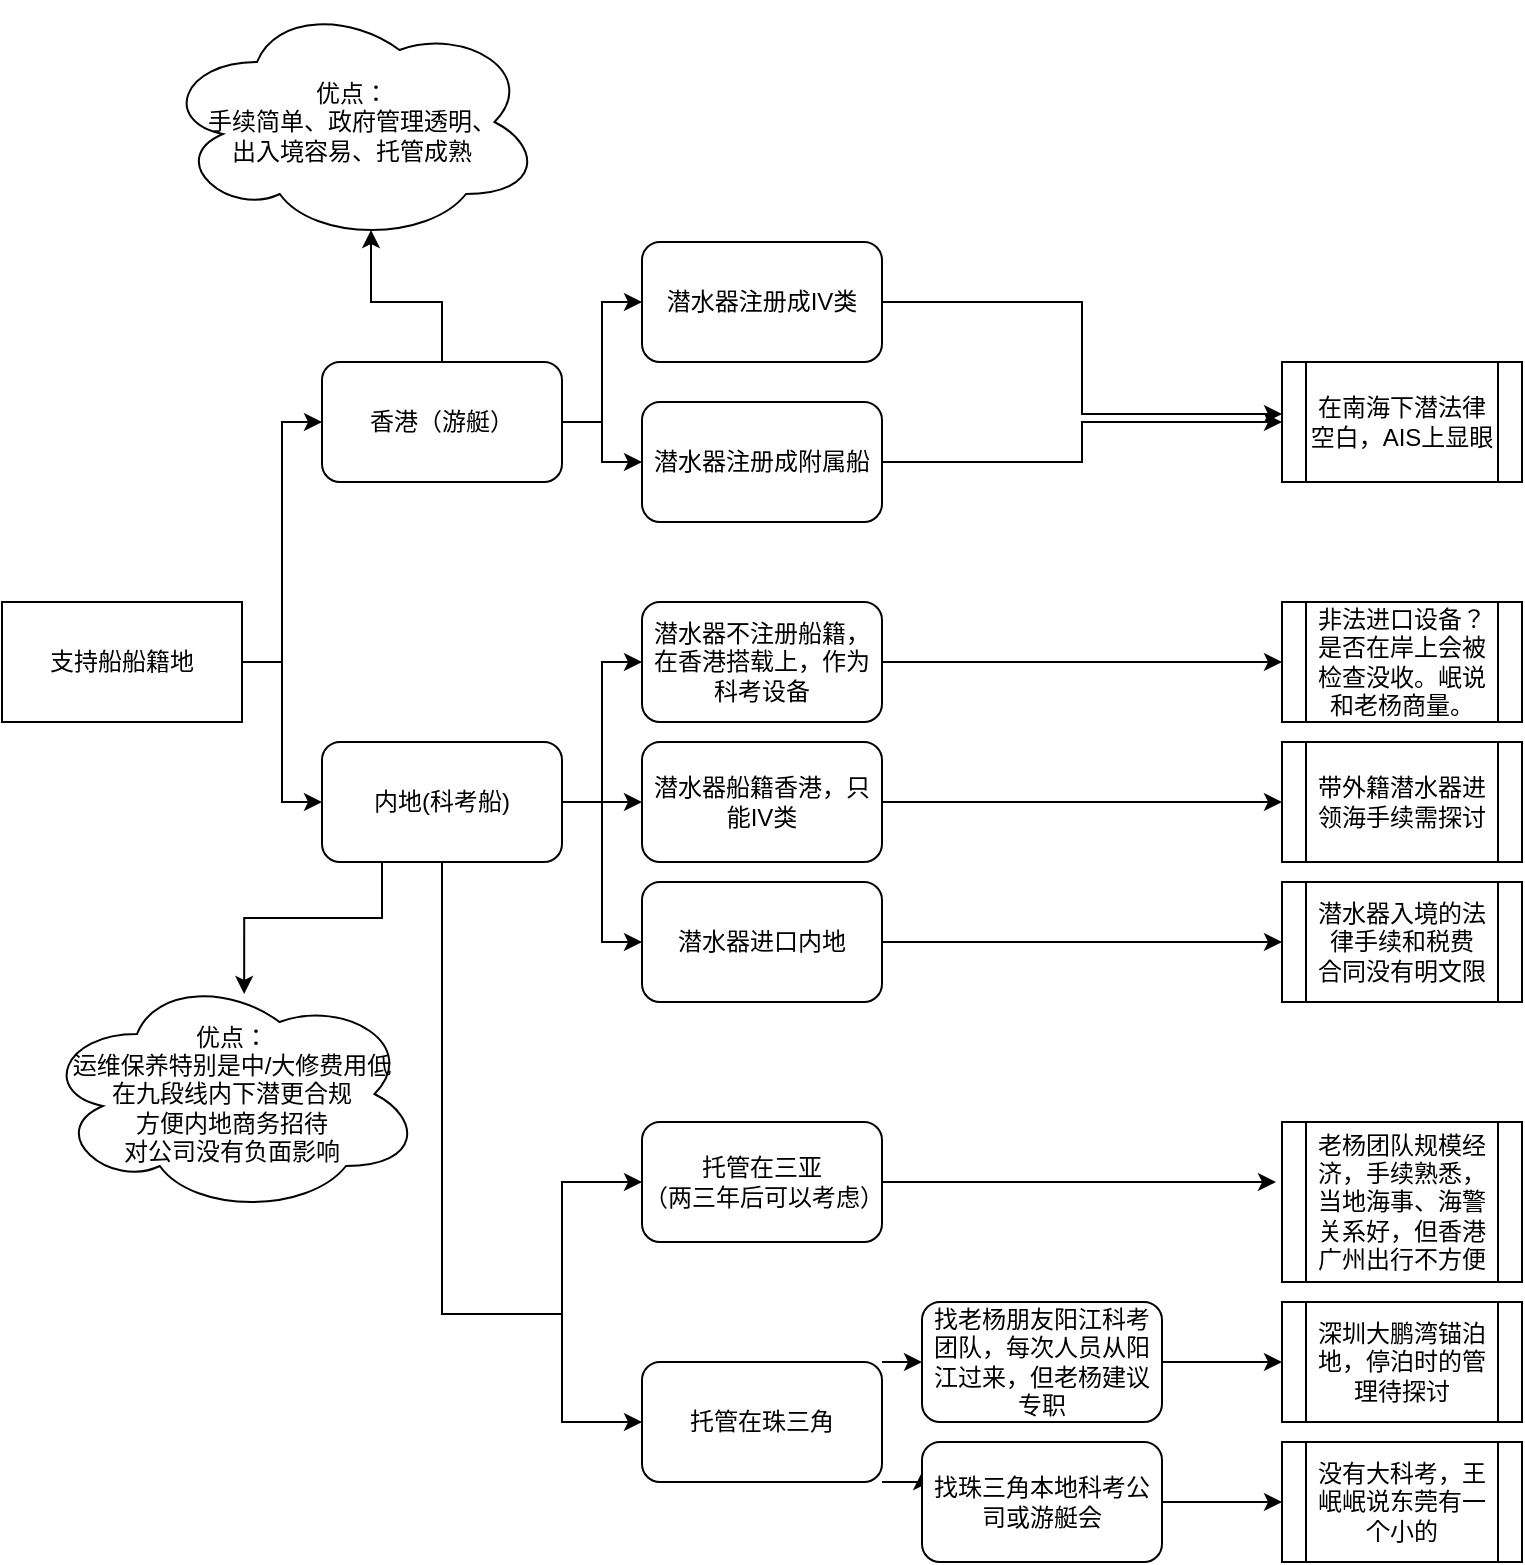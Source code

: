 <mxfile version="22.1.11" type="github">
  <diagram name="第 1 页" id="tAkSXGFJ9aGwxHN90IYv">
    <mxGraphModel dx="1379" dy="796" grid="1" gridSize="10" guides="1" tooltips="1" connect="1" arrows="1" fold="1" page="1" pageScale="1" pageWidth="827" pageHeight="1169" math="0" shadow="0">
      <root>
        <mxCell id="0" />
        <mxCell id="1" parent="0" />
        <mxCell id="bbb0xuv7O0a4QDUGZQx4-8" style="edgeStyle=orthogonalEdgeStyle;rounded=0;orthogonalLoop=1;jettySize=auto;html=1;exitX=1;exitY=0.5;exitDx=0;exitDy=0;entryX=0;entryY=0.5;entryDx=0;entryDy=0;" parent="1" source="bbb0xuv7O0a4QDUGZQx4-1" target="bbb0xuv7O0a4QDUGZQx4-2" edge="1">
          <mxGeometry relative="1" as="geometry" />
        </mxCell>
        <mxCell id="bbb0xuv7O0a4QDUGZQx4-9" style="edgeStyle=orthogonalEdgeStyle;rounded=0;orthogonalLoop=1;jettySize=auto;html=1;exitX=1;exitY=0.5;exitDx=0;exitDy=0;entryX=0;entryY=0.5;entryDx=0;entryDy=0;" parent="1" source="bbb0xuv7O0a4QDUGZQx4-1" target="bbb0xuv7O0a4QDUGZQx4-3" edge="1">
          <mxGeometry relative="1" as="geometry" />
        </mxCell>
        <mxCell id="bbb0xuv7O0a4QDUGZQx4-1" value="支持船船籍地" style="rounded=0;whiteSpace=wrap;html=1;" parent="1" vertex="1">
          <mxGeometry x="10" y="314" width="120" height="60" as="geometry" />
        </mxCell>
        <mxCell id="bbb0xuv7O0a4QDUGZQx4-31" style="edgeStyle=orthogonalEdgeStyle;rounded=0;orthogonalLoop=1;jettySize=auto;html=1;exitX=1;exitY=0.5;exitDx=0;exitDy=0;entryX=0;entryY=0.5;entryDx=0;entryDy=0;" parent="1" source="bbb0xuv7O0a4QDUGZQx4-2" target="bbb0xuv7O0a4QDUGZQx4-23" edge="1">
          <mxGeometry relative="1" as="geometry" />
        </mxCell>
        <mxCell id="bbb0xuv7O0a4QDUGZQx4-32" style="edgeStyle=orthogonalEdgeStyle;rounded=0;orthogonalLoop=1;jettySize=auto;html=1;exitX=1;exitY=0.5;exitDx=0;exitDy=0;entryX=0;entryY=0.5;entryDx=0;entryDy=0;" parent="1" source="bbb0xuv7O0a4QDUGZQx4-2" target="bbb0xuv7O0a4QDUGZQx4-24" edge="1">
          <mxGeometry relative="1" as="geometry" />
        </mxCell>
        <mxCell id="bbb0xuv7O0a4QDUGZQx4-2" value="香港（游艇）" style="rounded=1;whiteSpace=wrap;html=1;" parent="1" vertex="1">
          <mxGeometry x="170" y="194" width="120" height="60" as="geometry" />
        </mxCell>
        <mxCell id="bbb0xuv7O0a4QDUGZQx4-6" style="edgeStyle=orthogonalEdgeStyle;rounded=0;orthogonalLoop=1;jettySize=auto;html=1;exitX=1;exitY=0.5;exitDx=0;exitDy=0;entryX=0;entryY=0.5;entryDx=0;entryDy=0;" parent="1" source="bbb0xuv7O0a4QDUGZQx4-3" target="bbb0xuv7O0a4QDUGZQx4-4" edge="1">
          <mxGeometry relative="1" as="geometry" />
        </mxCell>
        <mxCell id="bbb0xuv7O0a4QDUGZQx4-7" style="edgeStyle=orthogonalEdgeStyle;rounded=0;orthogonalLoop=1;jettySize=auto;html=1;exitX=1;exitY=0.5;exitDx=0;exitDy=0;entryX=0;entryY=0.5;entryDx=0;entryDy=0;" parent="1" source="bbb0xuv7O0a4QDUGZQx4-3" target="bbb0xuv7O0a4QDUGZQx4-5" edge="1">
          <mxGeometry relative="1" as="geometry" />
        </mxCell>
        <mxCell id="bbb0xuv7O0a4QDUGZQx4-20" style="edgeStyle=orthogonalEdgeStyle;rounded=0;orthogonalLoop=1;jettySize=auto;html=1;exitX=0.5;exitY=1;exitDx=0;exitDy=0;entryX=0;entryY=0.5;entryDx=0;entryDy=0;" parent="1" source="bbb0xuv7O0a4QDUGZQx4-3" target="bbb0xuv7O0a4QDUGZQx4-17" edge="1">
          <mxGeometry relative="1" as="geometry">
            <Array as="points">
              <mxPoint x="230" y="670" />
              <mxPoint x="290" y="670" />
              <mxPoint x="290" y="604" />
            </Array>
          </mxGeometry>
        </mxCell>
        <mxCell id="bbb0xuv7O0a4QDUGZQx4-21" style="edgeStyle=orthogonalEdgeStyle;rounded=0;orthogonalLoop=1;jettySize=auto;html=1;exitX=0.5;exitY=1;exitDx=0;exitDy=0;entryX=0;entryY=0.5;entryDx=0;entryDy=0;" parent="1" source="bbb0xuv7O0a4QDUGZQx4-3" target="bbb0xuv7O0a4QDUGZQx4-18" edge="1">
          <mxGeometry relative="1" as="geometry">
            <Array as="points">
              <mxPoint x="230" y="670" />
              <mxPoint x="290" y="670" />
              <mxPoint x="290" y="724" />
            </Array>
          </mxGeometry>
        </mxCell>
        <mxCell id="bbb0xuv7O0a4QDUGZQx4-27" style="edgeStyle=orthogonalEdgeStyle;rounded=0;orthogonalLoop=1;jettySize=auto;html=1;exitX=1;exitY=0.5;exitDx=0;exitDy=0;entryX=0;entryY=0.5;entryDx=0;entryDy=0;" parent="1" source="bbb0xuv7O0a4QDUGZQx4-3" target="bbb0xuv7O0a4QDUGZQx4-25" edge="1">
          <mxGeometry relative="1" as="geometry" />
        </mxCell>
        <mxCell id="bbb0xuv7O0a4QDUGZQx4-3" value="内地(科考船)" style="rounded=1;whiteSpace=wrap;html=1;" parent="1" vertex="1">
          <mxGeometry x="170" y="384" width="120" height="60" as="geometry" />
        </mxCell>
        <mxCell id="FA90OndIv8zv3o0rr0Xi-13" style="edgeStyle=orthogonalEdgeStyle;rounded=0;orthogonalLoop=1;jettySize=auto;html=1;exitX=1;exitY=0.5;exitDx=0;exitDy=0;entryX=0;entryY=0.5;entryDx=0;entryDy=0;" edge="1" parent="1" source="bbb0xuv7O0a4QDUGZQx4-4" target="bbb0xuv7O0a4QDUGZQx4-13">
          <mxGeometry relative="1" as="geometry" />
        </mxCell>
        <mxCell id="bbb0xuv7O0a4QDUGZQx4-4" value="潜水器不注册船籍，在香港搭载上，作为科考设备" style="rounded=1;whiteSpace=wrap;html=1;" parent="1" vertex="1">
          <mxGeometry x="330" y="314" width="120" height="60" as="geometry" />
        </mxCell>
        <mxCell id="FA90OndIv8zv3o0rr0Xi-11" style="edgeStyle=orthogonalEdgeStyle;rounded=0;orthogonalLoop=1;jettySize=auto;html=1;exitX=1;exitY=0.5;exitDx=0;exitDy=0;" edge="1" parent="1" source="bbb0xuv7O0a4QDUGZQx4-5" target="bbb0xuv7O0a4QDUGZQx4-14">
          <mxGeometry relative="1" as="geometry" />
        </mxCell>
        <mxCell id="bbb0xuv7O0a4QDUGZQx4-5" value="潜水器进口内地" style="rounded=1;whiteSpace=wrap;html=1;" parent="1" vertex="1">
          <mxGeometry x="330" y="454" width="120" height="60" as="geometry" />
        </mxCell>
        <mxCell id="bbb0xuv7O0a4QDUGZQx4-12" value="在南海下潜法律空白，AIS上显眼" style="shape=process;whiteSpace=wrap;html=1;backgroundOutline=1;" parent="1" vertex="1">
          <mxGeometry x="650" y="194" width="120" height="60" as="geometry" />
        </mxCell>
        <mxCell id="bbb0xuv7O0a4QDUGZQx4-13" value="非法进口设备？是否在岸上会被检查没收。岷说和老杨商量。" style="shape=process;whiteSpace=wrap;html=1;backgroundOutline=1;" parent="1" vertex="1">
          <mxGeometry x="650" y="314" width="120" height="60" as="geometry" />
        </mxCell>
        <mxCell id="bbb0xuv7O0a4QDUGZQx4-14" value="潜水器入境的法律手续和税费&lt;br&gt;合同没有明文限" style="shape=process;whiteSpace=wrap;html=1;backgroundOutline=1;" parent="1" vertex="1">
          <mxGeometry x="650" y="454" width="120" height="60" as="geometry" />
        </mxCell>
        <mxCell id="bbb0xuv7O0a4QDUGZQx4-17" value="托管在三亚&lt;br&gt;（两三年后可以考虑）" style="rounded=1;whiteSpace=wrap;html=1;" parent="1" vertex="1">
          <mxGeometry x="330" y="574" width="120" height="60" as="geometry" />
        </mxCell>
        <mxCell id="FA90OndIv8zv3o0rr0Xi-6" style="edgeStyle=orthogonalEdgeStyle;rounded=0;orthogonalLoop=1;jettySize=auto;html=1;exitX=1;exitY=0;exitDx=0;exitDy=0;entryX=0;entryY=0.5;entryDx=0;entryDy=0;" edge="1" parent="1" source="bbb0xuv7O0a4QDUGZQx4-18" target="bbb0xuv7O0a4QDUGZQx4-28">
          <mxGeometry relative="1" as="geometry" />
        </mxCell>
        <mxCell id="FA90OndIv8zv3o0rr0Xi-7" style="edgeStyle=orthogonalEdgeStyle;rounded=0;orthogonalLoop=1;jettySize=auto;html=1;exitX=1;exitY=1;exitDx=0;exitDy=0;entryX=0;entryY=0.25;entryDx=0;entryDy=0;" edge="1" parent="1" source="bbb0xuv7O0a4QDUGZQx4-18" target="bbb0xuv7O0a4QDUGZQx4-29">
          <mxGeometry relative="1" as="geometry" />
        </mxCell>
        <mxCell id="bbb0xuv7O0a4QDUGZQx4-18" value="托管在珠三角" style="rounded=1;whiteSpace=wrap;html=1;" parent="1" vertex="1">
          <mxGeometry x="330" y="694" width="120" height="60" as="geometry" />
        </mxCell>
        <mxCell id="bbb0xuv7O0a4QDUGZQx4-19" value="老杨团队规模经济，手续熟悉，当地海事、海警关系好，但香港广州出行不方便" style="shape=process;whiteSpace=wrap;html=1;backgroundOutline=1;" parent="1" vertex="1">
          <mxGeometry x="650" y="574" width="120" height="80" as="geometry" />
        </mxCell>
        <mxCell id="bbb0xuv7O0a4QDUGZQx4-22" value="深圳大鹏湾锚泊地，停泊时的管理待探讨" style="shape=process;whiteSpace=wrap;html=1;backgroundOutline=1;" parent="1" vertex="1">
          <mxGeometry x="650" y="664" width="120" height="60" as="geometry" />
        </mxCell>
        <mxCell id="FA90OndIv8zv3o0rr0Xi-15" style="edgeStyle=orthogonalEdgeStyle;rounded=0;orthogonalLoop=1;jettySize=auto;html=1;exitX=1;exitY=0.5;exitDx=0;exitDy=0;" edge="1" parent="1" source="bbb0xuv7O0a4QDUGZQx4-23">
          <mxGeometry relative="1" as="geometry">
            <mxPoint x="650" y="220" as="targetPoint" />
            <Array as="points">
              <mxPoint x="550" y="164" />
              <mxPoint x="550" y="220" />
            </Array>
          </mxGeometry>
        </mxCell>
        <mxCell id="bbb0xuv7O0a4QDUGZQx4-23" value="潜水器注册成IV类" style="rounded=1;whiteSpace=wrap;html=1;" parent="1" vertex="1">
          <mxGeometry x="330" y="134" width="120" height="60" as="geometry" />
        </mxCell>
        <mxCell id="FA90OndIv8zv3o0rr0Xi-14" style="edgeStyle=orthogonalEdgeStyle;rounded=0;orthogonalLoop=1;jettySize=auto;html=1;exitX=1;exitY=0.5;exitDx=0;exitDy=0;entryX=0;entryY=0.5;entryDx=0;entryDy=0;" edge="1" parent="1" source="bbb0xuv7O0a4QDUGZQx4-24" target="bbb0xuv7O0a4QDUGZQx4-12">
          <mxGeometry relative="1" as="geometry" />
        </mxCell>
        <mxCell id="bbb0xuv7O0a4QDUGZQx4-24" value="潜水器注册成附属船" style="rounded=1;whiteSpace=wrap;html=1;" parent="1" vertex="1">
          <mxGeometry x="330" y="214" width="120" height="60" as="geometry" />
        </mxCell>
        <mxCell id="FA90OndIv8zv3o0rr0Xi-12" style="edgeStyle=orthogonalEdgeStyle;rounded=0;orthogonalLoop=1;jettySize=auto;html=1;exitX=1;exitY=0.5;exitDx=0;exitDy=0;entryX=0;entryY=0.5;entryDx=0;entryDy=0;" edge="1" parent="1" source="bbb0xuv7O0a4QDUGZQx4-25" target="bbb0xuv7O0a4QDUGZQx4-26">
          <mxGeometry relative="1" as="geometry" />
        </mxCell>
        <mxCell id="bbb0xuv7O0a4QDUGZQx4-25" value="潜水器船籍香港，只能IV类" style="rounded=1;whiteSpace=wrap;html=1;" parent="1" vertex="1">
          <mxGeometry x="330" y="384" width="120" height="60" as="geometry" />
        </mxCell>
        <mxCell id="bbb0xuv7O0a4QDUGZQx4-26" value="带外籍潜水器进领海手续需探讨" style="shape=process;whiteSpace=wrap;html=1;backgroundOutline=1;" parent="1" vertex="1">
          <mxGeometry x="650" y="384" width="120" height="60" as="geometry" />
        </mxCell>
        <mxCell id="FA90OndIv8zv3o0rr0Xi-8" style="edgeStyle=orthogonalEdgeStyle;rounded=0;orthogonalLoop=1;jettySize=auto;html=1;exitX=1;exitY=0.5;exitDx=0;exitDy=0;entryX=0;entryY=0.5;entryDx=0;entryDy=0;" edge="1" parent="1" source="bbb0xuv7O0a4QDUGZQx4-28" target="bbb0xuv7O0a4QDUGZQx4-22">
          <mxGeometry relative="1" as="geometry" />
        </mxCell>
        <mxCell id="bbb0xuv7O0a4QDUGZQx4-28" value="找老杨朋友阳江科考团队，每次人员从阳江过来，但老杨建议专职" style="rounded=1;whiteSpace=wrap;html=1;" parent="1" vertex="1">
          <mxGeometry x="470" y="664" width="120" height="60" as="geometry" />
        </mxCell>
        <mxCell id="FA90OndIv8zv3o0rr0Xi-9" style="edgeStyle=orthogonalEdgeStyle;rounded=0;orthogonalLoop=1;jettySize=auto;html=1;exitX=1;exitY=0.5;exitDx=0;exitDy=0;entryX=0;entryY=0.5;entryDx=0;entryDy=0;" edge="1" parent="1" source="bbb0xuv7O0a4QDUGZQx4-29" target="FA90OndIv8zv3o0rr0Xi-1">
          <mxGeometry relative="1" as="geometry" />
        </mxCell>
        <mxCell id="bbb0xuv7O0a4QDUGZQx4-29" value="找珠三角本地科考公司或游艇会" style="rounded=1;whiteSpace=wrap;html=1;" parent="1" vertex="1">
          <mxGeometry x="470" y="734" width="120" height="60" as="geometry" />
        </mxCell>
        <mxCell id="FA90OndIv8zv3o0rr0Xi-1" value="没有大科考，王岷岷说东莞有一个小的" style="shape=process;whiteSpace=wrap;html=1;backgroundOutline=1;" vertex="1" parent="1">
          <mxGeometry x="650" y="734" width="120" height="60" as="geometry" />
        </mxCell>
        <mxCell id="FA90OndIv8zv3o0rr0Xi-2" value="优点：&lt;br&gt;手续简单、政府管理透明、&lt;br&gt;出入境容易、托管成熟" style="ellipse;shape=cloud;whiteSpace=wrap;html=1;" vertex="1" parent="1">
          <mxGeometry x="90" y="14" width="190" height="120" as="geometry" />
        </mxCell>
        <mxCell id="FA90OndIv8zv3o0rr0Xi-3" style="edgeStyle=orthogonalEdgeStyle;rounded=0;orthogonalLoop=1;jettySize=auto;html=1;exitX=0.5;exitY=0;exitDx=0;exitDy=0;entryX=0.55;entryY=0.95;entryDx=0;entryDy=0;entryPerimeter=0;" edge="1" parent="1" source="bbb0xuv7O0a4QDUGZQx4-2" target="FA90OndIv8zv3o0rr0Xi-2">
          <mxGeometry relative="1" as="geometry" />
        </mxCell>
        <mxCell id="FA90OndIv8zv3o0rr0Xi-4" value="优点：&lt;br&gt;运维保养特别是中/大修费用低&lt;br&gt;在九段线内下潜更合规&lt;br&gt;方便内地商务招待&lt;br&gt;对公司没有负面影响" style="ellipse;shape=cloud;whiteSpace=wrap;html=1;" vertex="1" parent="1">
          <mxGeometry x="30" y="500" width="190" height="120" as="geometry" />
        </mxCell>
        <mxCell id="FA90OndIv8zv3o0rr0Xi-5" style="edgeStyle=orthogonalEdgeStyle;rounded=0;orthogonalLoop=1;jettySize=auto;html=1;exitX=0.25;exitY=1;exitDx=0;exitDy=0;entryX=0.532;entryY=0.083;entryDx=0;entryDy=0;entryPerimeter=0;" edge="1" parent="1" source="bbb0xuv7O0a4QDUGZQx4-3" target="FA90OndIv8zv3o0rr0Xi-4">
          <mxGeometry relative="1" as="geometry" />
        </mxCell>
        <mxCell id="FA90OndIv8zv3o0rr0Xi-10" style="edgeStyle=orthogonalEdgeStyle;rounded=0;orthogonalLoop=1;jettySize=auto;html=1;exitX=1;exitY=0.5;exitDx=0;exitDy=0;entryX=-0.025;entryY=0.375;entryDx=0;entryDy=0;entryPerimeter=0;" edge="1" parent="1" source="bbb0xuv7O0a4QDUGZQx4-17" target="bbb0xuv7O0a4QDUGZQx4-19">
          <mxGeometry relative="1" as="geometry" />
        </mxCell>
      </root>
    </mxGraphModel>
  </diagram>
</mxfile>
